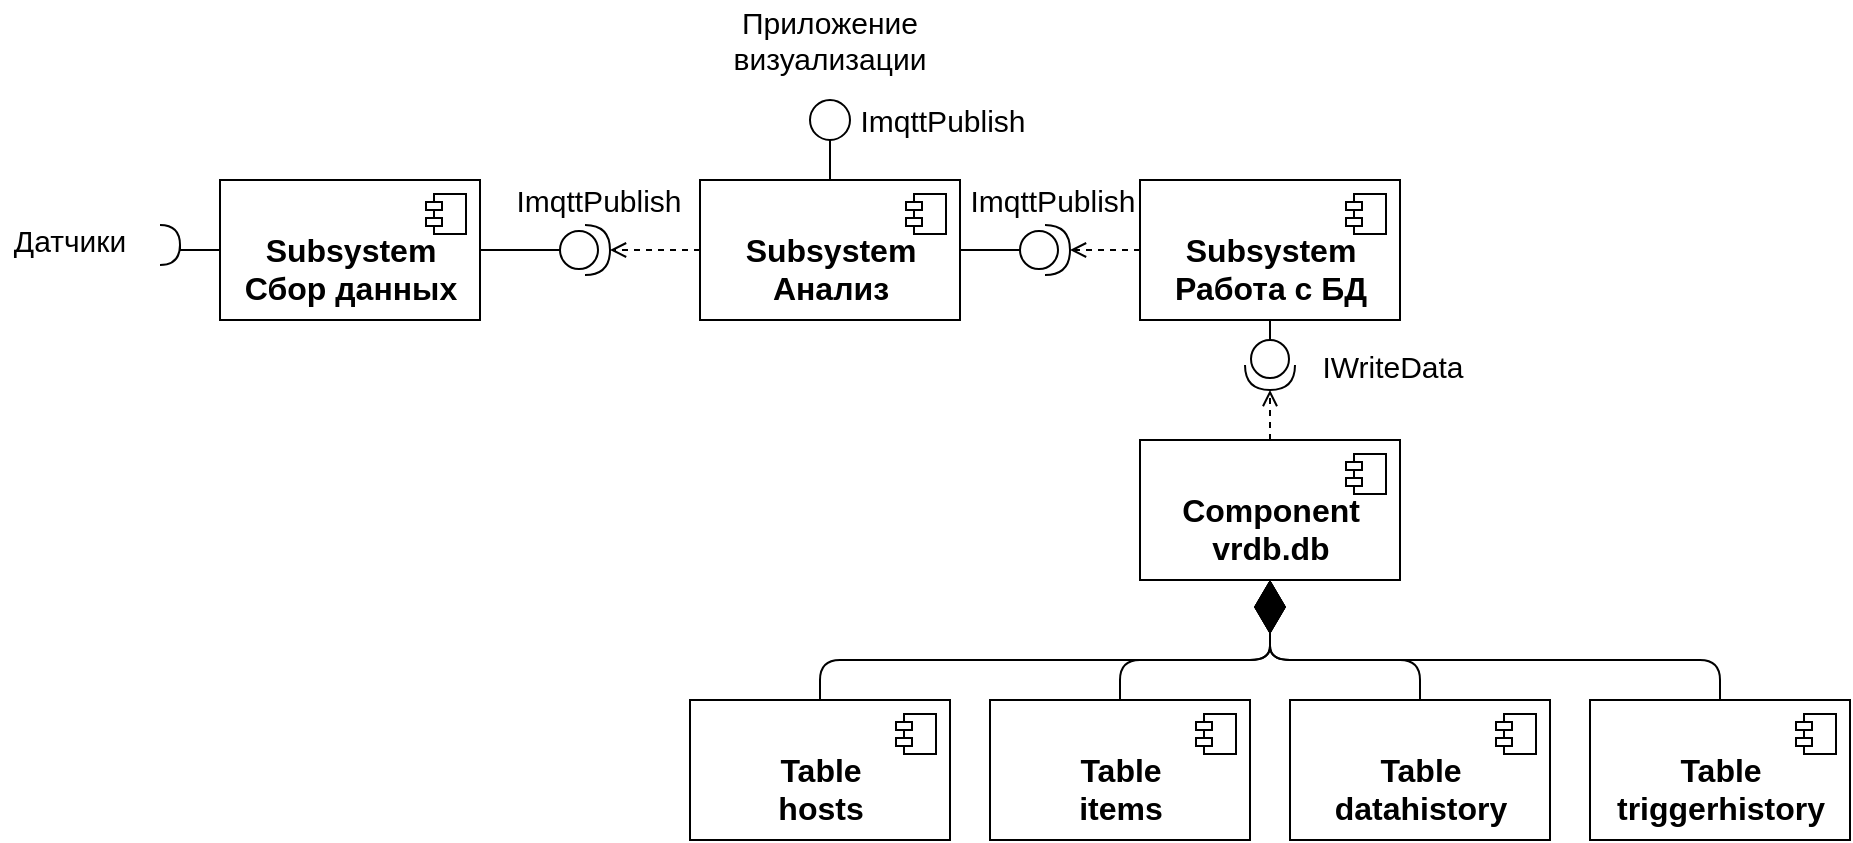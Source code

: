 <mxfile version="13.1.3" type="device"><diagram id="fQErcHIvhOHsMg7dpKMp" name="Page-1"><mxGraphModel dx="1911" dy="606" grid="1" gridSize="10" guides="1" tooltips="1" connect="1" arrows="1" fold="1" page="1" pageScale="1" pageWidth="827" pageHeight="1169" math="0" shadow="0"><root><mxCell id="0"/><mxCell id="1" parent="0"/><mxCell id="-XJUh_abKrkxtLRqj7fG-32" style="edgeStyle=orthogonalEdgeStyle;rounded=0;orthogonalLoop=1;jettySize=auto;html=1;exitX=0.5;exitY=0;exitDx=0;exitDy=0;entryX=0.5;entryY=1;entryDx=0;entryDy=0;endArrow=none;endFill=0;" edge="1" parent="1" source="-XJUh_abKrkxtLRqj7fG-10" target="-XJUh_abKrkxtLRqj7fG-31"><mxGeometry relative="1" as="geometry"/></mxCell><mxCell id="-XJUh_abKrkxtLRqj7fG-34" style="edgeStyle=orthogonalEdgeStyle;rounded=0;orthogonalLoop=1;jettySize=auto;html=1;exitX=1;exitY=0.5;exitDx=0;exitDy=0;entryX=0;entryY=0.5;entryDx=0;entryDy=0;entryPerimeter=0;endArrow=none;endFill=0;" edge="1" parent="1" source="-XJUh_abKrkxtLRqj7fG-10" target="-XJUh_abKrkxtLRqj7fG-27"><mxGeometry relative="1" as="geometry"/></mxCell><mxCell id="-XJUh_abKrkxtLRqj7fG-39" style="edgeStyle=orthogonalEdgeStyle;rounded=0;orthogonalLoop=1;jettySize=auto;html=1;exitX=0;exitY=0.5;exitDx=0;exitDy=0;entryX=1;entryY=0.5;entryDx=0;entryDy=0;entryPerimeter=0;dashed=1;endArrow=open;endFill=0;" edge="1" parent="1" source="-XJUh_abKrkxtLRqj7fG-10" target="-XJUh_abKrkxtLRqj7fG-12"><mxGeometry relative="1" as="geometry"/></mxCell><mxCell id="-XJUh_abKrkxtLRqj7fG-10" value="&lt;font style=&quot;font-size: 16px&quot;&gt;&lt;br&gt;&lt;/font&gt;&lt;font&gt;&lt;b style=&quot;font-size: 16px&quot;&gt;Subsystem&lt;/b&gt;&lt;br&gt;&lt;span style=&quot;font-size: 16px&quot;&gt;&lt;b&gt;Анализ&lt;/b&gt;&lt;/span&gt;&lt;br&gt;&lt;/font&gt;" style="html=1;dropTarget=0;" vertex="1" parent="1"><mxGeometry x="320" y="370" width="130" height="70" as="geometry"/></mxCell><mxCell id="-XJUh_abKrkxtLRqj7fG-11" value="" style="shape=component;jettyWidth=8;jettyHeight=4;" vertex="1" parent="-XJUh_abKrkxtLRqj7fG-10"><mxGeometry x="1" width="20" height="20" relative="1" as="geometry"><mxPoint x="-27" y="7" as="offset"/></mxGeometry></mxCell><mxCell id="-XJUh_abKrkxtLRqj7fG-12" value="" style="shape=providedRequiredInterface;html=1;verticalLabelPosition=bottom;rotation=90;direction=north;" vertex="1" parent="1"><mxGeometry x="250" y="392.5" width="25" height="25" as="geometry"/></mxCell><mxCell id="-XJUh_abKrkxtLRqj7fG-33" style="edgeStyle=orthogonalEdgeStyle;rounded=0;orthogonalLoop=1;jettySize=auto;html=1;exitX=1;exitY=0.5;exitDx=0;exitDy=0;entryX=0;entryY=0.5;entryDx=0;entryDy=0;entryPerimeter=0;endArrow=none;endFill=0;" edge="1" parent="1" source="-XJUh_abKrkxtLRqj7fG-13" target="-XJUh_abKrkxtLRqj7fG-12"><mxGeometry relative="1" as="geometry"/></mxCell><mxCell id="-XJUh_abKrkxtLRqj7fG-36" style="edgeStyle=orthogonalEdgeStyle;rounded=0;orthogonalLoop=1;jettySize=auto;html=1;exitX=0;exitY=0.5;exitDx=0;exitDy=0;entryX=1;entryY=0.5;entryDx=0;entryDy=0;entryPerimeter=0;endArrow=none;endFill=0;" edge="1" parent="1" source="-XJUh_abKrkxtLRqj7fG-13" target="-XJUh_abKrkxtLRqj7fG-30"><mxGeometry relative="1" as="geometry"/></mxCell><mxCell id="-XJUh_abKrkxtLRqj7fG-13" value="&lt;font style=&quot;font-size: 16px&quot;&gt;&lt;br&gt;&lt;/font&gt;&lt;font&gt;&lt;b style=&quot;font-size: 16px&quot;&gt;Subsystem&lt;/b&gt;&lt;br&gt;&lt;span style=&quot;font-size: 16px&quot;&gt;&lt;b&gt;Сбор данных&lt;/b&gt;&lt;/span&gt;&lt;br&gt;&lt;/font&gt;" style="html=1;dropTarget=0;" vertex="1" parent="1"><mxGeometry x="80" y="370" width="130" height="70" as="geometry"/></mxCell><mxCell id="-XJUh_abKrkxtLRqj7fG-14" value="" style="shape=component;jettyWidth=8;jettyHeight=4;" vertex="1" parent="-XJUh_abKrkxtLRqj7fG-13"><mxGeometry x="1" width="20" height="20" relative="1" as="geometry"><mxPoint x="-27" y="7" as="offset"/></mxGeometry></mxCell><mxCell id="-XJUh_abKrkxtLRqj7fG-35" style="edgeStyle=orthogonalEdgeStyle;rounded=0;orthogonalLoop=1;jettySize=auto;html=1;exitX=0.5;exitY=1;exitDx=0;exitDy=0;entryX=0;entryY=0.5;entryDx=0;entryDy=0;entryPerimeter=0;endArrow=none;endFill=0;" edge="1" parent="1" source="-XJUh_abKrkxtLRqj7fG-15" target="-XJUh_abKrkxtLRqj7fG-29"><mxGeometry relative="1" as="geometry"/></mxCell><mxCell id="-XJUh_abKrkxtLRqj7fG-38" style="edgeStyle=orthogonalEdgeStyle;rounded=0;orthogonalLoop=1;jettySize=auto;html=1;exitX=0;exitY=0.5;exitDx=0;exitDy=0;entryX=1;entryY=0.5;entryDx=0;entryDy=0;entryPerimeter=0;dashed=1;endArrow=open;endFill=0;" edge="1" parent="1" source="-XJUh_abKrkxtLRqj7fG-15" target="-XJUh_abKrkxtLRqj7fG-27"><mxGeometry relative="1" as="geometry"/></mxCell><mxCell id="-XJUh_abKrkxtLRqj7fG-15" value="&lt;font style=&quot;font-size: 16px&quot;&gt;&lt;br&gt;&lt;/font&gt;&lt;font&gt;&lt;b style=&quot;font-size: 16px&quot;&gt;Subsystem&lt;/b&gt;&lt;br&gt;&lt;span style=&quot;font-size: 16px&quot;&gt;&lt;b&gt;Работа с БД&lt;/b&gt;&lt;/span&gt;&lt;br&gt;&lt;/font&gt;" style="html=1;dropTarget=0;" vertex="1" parent="1"><mxGeometry x="540" y="370" width="130" height="70" as="geometry"/></mxCell><mxCell id="-XJUh_abKrkxtLRqj7fG-16" value="" style="shape=component;jettyWidth=8;jettyHeight=4;" vertex="1" parent="-XJUh_abKrkxtLRqj7fG-15"><mxGeometry x="1" width="20" height="20" relative="1" as="geometry"><mxPoint x="-27" y="7" as="offset"/></mxGeometry></mxCell><mxCell id="-XJUh_abKrkxtLRqj7fG-37" style="edgeStyle=orthogonalEdgeStyle;rounded=0;orthogonalLoop=1;jettySize=auto;html=1;exitX=0.5;exitY=0;exitDx=0;exitDy=0;entryX=1;entryY=0.5;entryDx=0;entryDy=0;entryPerimeter=0;endArrow=open;endFill=0;dashed=1;" edge="1" parent="1" source="-XJUh_abKrkxtLRqj7fG-17" target="-XJUh_abKrkxtLRqj7fG-29"><mxGeometry relative="1" as="geometry"/></mxCell><mxCell id="-XJUh_abKrkxtLRqj7fG-17" value="&lt;font style=&quot;font-size: 16px&quot;&gt;&lt;br&gt;&lt;/font&gt;&lt;font&gt;&lt;b style=&quot;font-size: 16px&quot;&gt;Component&lt;/b&gt;&lt;br&gt;&lt;span style=&quot;font-size: 16px&quot;&gt;&lt;b&gt;vrdb.db&lt;/b&gt;&lt;/span&gt;&lt;br&gt;&lt;/font&gt;" style="html=1;dropTarget=0;" vertex="1" parent="1"><mxGeometry x="540" y="500" width="130" height="70" as="geometry"/></mxCell><mxCell id="-XJUh_abKrkxtLRqj7fG-18" value="" style="shape=component;jettyWidth=8;jettyHeight=4;" vertex="1" parent="-XJUh_abKrkxtLRqj7fG-17"><mxGeometry x="1" width="20" height="20" relative="1" as="geometry"><mxPoint x="-27" y="7" as="offset"/></mxGeometry></mxCell><mxCell id="-XJUh_abKrkxtLRqj7fG-19" value="&lt;font style=&quot;font-size: 16px&quot;&gt;&lt;br&gt;&lt;/font&gt;&lt;font&gt;&lt;b style=&quot;font-size: 16px&quot;&gt;Table&lt;/b&gt;&lt;br&gt;&lt;span style=&quot;font-size: 16px&quot;&gt;&lt;b&gt;hosts&lt;/b&gt;&lt;/span&gt;&lt;br&gt;&lt;/font&gt;" style="html=1;dropTarget=0;" vertex="1" parent="1"><mxGeometry x="315" y="630" width="130" height="70" as="geometry"/></mxCell><mxCell id="-XJUh_abKrkxtLRqj7fG-20" value="" style="shape=component;jettyWidth=8;jettyHeight=4;" vertex="1" parent="-XJUh_abKrkxtLRqj7fG-19"><mxGeometry x="1" width="20" height="20" relative="1" as="geometry"><mxPoint x="-27" y="7" as="offset"/></mxGeometry></mxCell><mxCell id="-XJUh_abKrkxtLRqj7fG-21" value="&lt;font style=&quot;font-size: 16px&quot;&gt;&lt;br&gt;&lt;/font&gt;&lt;font&gt;&lt;b style=&quot;font-size: 16px&quot;&gt;Table&lt;/b&gt;&lt;br&gt;&lt;span style=&quot;font-size: 16px&quot;&gt;&lt;b&gt;items&lt;/b&gt;&lt;/span&gt;&lt;br&gt;&lt;/font&gt;" style="html=1;dropTarget=0;" vertex="1" parent="1"><mxGeometry x="465" y="630" width="130" height="70" as="geometry"/></mxCell><mxCell id="-XJUh_abKrkxtLRqj7fG-22" value="" style="shape=component;jettyWidth=8;jettyHeight=4;" vertex="1" parent="-XJUh_abKrkxtLRqj7fG-21"><mxGeometry x="1" width="20" height="20" relative="1" as="geometry"><mxPoint x="-27" y="7" as="offset"/></mxGeometry></mxCell><mxCell id="-XJUh_abKrkxtLRqj7fG-23" value="&lt;font style=&quot;font-size: 16px&quot;&gt;&lt;br&gt;&lt;/font&gt;&lt;font&gt;&lt;b style=&quot;font-size: 16px&quot;&gt;Table&lt;/b&gt;&lt;br&gt;&lt;span style=&quot;font-size: 16px&quot;&gt;&lt;b&gt;datahistory&lt;/b&gt;&lt;/span&gt;&lt;br&gt;&lt;/font&gt;" style="html=1;dropTarget=0;" vertex="1" parent="1"><mxGeometry x="615" y="630" width="130" height="70" as="geometry"/></mxCell><mxCell id="-XJUh_abKrkxtLRqj7fG-24" value="" style="shape=component;jettyWidth=8;jettyHeight=4;" vertex="1" parent="-XJUh_abKrkxtLRqj7fG-23"><mxGeometry x="1" width="20" height="20" relative="1" as="geometry"><mxPoint x="-27" y="7" as="offset"/></mxGeometry></mxCell><mxCell id="-XJUh_abKrkxtLRqj7fG-25" value="&lt;font style=&quot;font-size: 16px&quot;&gt;&lt;br&gt;&lt;/font&gt;&lt;font&gt;&lt;b style=&quot;font-size: 16px&quot;&gt;Table&lt;/b&gt;&lt;br&gt;&lt;span style=&quot;font-size: 16px&quot;&gt;&lt;b&gt;triggerhistory&lt;/b&gt;&lt;/span&gt;&lt;br&gt;&lt;/font&gt;" style="html=1;dropTarget=0;" vertex="1" parent="1"><mxGeometry x="765" y="630" width="130" height="70" as="geometry"/></mxCell><mxCell id="-XJUh_abKrkxtLRqj7fG-26" value="" style="shape=component;jettyWidth=8;jettyHeight=4;" vertex="1" parent="-XJUh_abKrkxtLRqj7fG-25"><mxGeometry x="1" width="20" height="20" relative="1" as="geometry"><mxPoint x="-27" y="7" as="offset"/></mxGeometry></mxCell><mxCell id="-XJUh_abKrkxtLRqj7fG-27" value="" style="shape=providedRequiredInterface;html=1;verticalLabelPosition=bottom;rotation=90;direction=north;" vertex="1" parent="1"><mxGeometry x="480" y="392.5" width="25" height="25" as="geometry"/></mxCell><mxCell id="-XJUh_abKrkxtLRqj7fG-29" value="" style="shape=providedRequiredInterface;html=1;verticalLabelPosition=bottom;rotation=90;direction=east;" vertex="1" parent="1"><mxGeometry x="592.5" y="450" width="25" height="25" as="geometry"/></mxCell><mxCell id="-XJUh_abKrkxtLRqj7fG-30" value="" style="shape=requiredInterface;html=1;verticalLabelPosition=bottom;" vertex="1" parent="1"><mxGeometry x="50" y="392.5" width="10" height="20" as="geometry"/></mxCell><mxCell id="-XJUh_abKrkxtLRqj7fG-31" value="" style="ellipse;whiteSpace=wrap;html=1;aspect=fixed;" vertex="1" parent="1"><mxGeometry x="375" y="330" width="20" height="20" as="geometry"/></mxCell><mxCell id="-XJUh_abKrkxtLRqj7fG-40" value="&lt;span style=&quot;font-size: 15px&quot;&gt;Датчики&lt;/span&gt;" style="text;html=1;strokeColor=none;fillColor=none;align=center;verticalAlign=middle;whiteSpace=wrap;rounded=0;" vertex="1" parent="1"><mxGeometry x="-30" y="390" width="70" height="20" as="geometry"/></mxCell><mxCell id="-XJUh_abKrkxtLRqj7fG-41" value="&lt;span style=&quot;font-size: 15px&quot;&gt;ImqttPublish&lt;/span&gt;" style="text;html=1;strokeColor=none;fillColor=none;align=center;verticalAlign=middle;whiteSpace=wrap;rounded=0;" vertex="1" parent="1"><mxGeometry x="222.5" y="370" width="92.5" height="20" as="geometry"/></mxCell><mxCell id="-XJUh_abKrkxtLRqj7fG-42" value="&lt;span style=&quot;font-size: 15px&quot;&gt;ImqttPublish&lt;/span&gt;" style="text;html=1;strokeColor=none;fillColor=none;align=center;verticalAlign=middle;whiteSpace=wrap;rounded=0;" vertex="1" parent="1"><mxGeometry x="450" y="370" width="92.5" height="20" as="geometry"/></mxCell><mxCell id="-XJUh_abKrkxtLRqj7fG-43" value="&lt;span style=&quot;font-size: 15px&quot;&gt;ImqttPublish&lt;/span&gt;" style="text;html=1;strokeColor=none;fillColor=none;align=center;verticalAlign=middle;whiteSpace=wrap;rounded=0;" vertex="1" parent="1"><mxGeometry x="395" y="330" width="92.5" height="20" as="geometry"/></mxCell><mxCell id="-XJUh_abKrkxtLRqj7fG-45" value="&lt;span style=&quot;font-size: 15px&quot;&gt;IWriteData&lt;/span&gt;" style="text;html=1;strokeColor=none;fillColor=none;align=center;verticalAlign=middle;whiteSpace=wrap;rounded=0;" vertex="1" parent="1"><mxGeometry x="620" y="452.5" width="92.5" height="20" as="geometry"/></mxCell><mxCell id="-XJUh_abKrkxtLRqj7fG-46" value="&lt;span style=&quot;font-size: 15px&quot;&gt;Приложение визуализации&lt;/span&gt;" style="text;html=1;strokeColor=none;fillColor=none;align=center;verticalAlign=middle;whiteSpace=wrap;rounded=0;" vertex="1" parent="1"><mxGeometry x="325" y="280" width="120" height="40" as="geometry"/></mxCell><mxCell id="-XJUh_abKrkxtLRqj7fG-48" value="" style="endArrow=diamondThin;endFill=1;endSize=24;html=1;exitX=0.5;exitY=0;exitDx=0;exitDy=0;entryX=0.5;entryY=1;entryDx=0;entryDy=0;" edge="1" parent="1" source="-XJUh_abKrkxtLRqj7fG-19" target="-XJUh_abKrkxtLRqj7fG-17"><mxGeometry width="160" relative="1" as="geometry"><mxPoint x="505" y="600" as="sourcePoint"/><mxPoint x="665" y="600" as="targetPoint"/><Array as="points"><mxPoint x="380" y="610"/><mxPoint x="605" y="610"/></Array></mxGeometry></mxCell><mxCell id="-XJUh_abKrkxtLRqj7fG-52" value="" style="endArrow=diamondThin;endFill=1;endSize=24;html=1;exitX=0.5;exitY=0;exitDx=0;exitDy=0;entryX=0.5;entryY=1;entryDx=0;entryDy=0;" edge="1" parent="1" source="-XJUh_abKrkxtLRqj7fG-25" target="-XJUh_abKrkxtLRqj7fG-17"><mxGeometry width="160" relative="1" as="geometry"><mxPoint x="390" y="640" as="sourcePoint"/><mxPoint x="615" y="580" as="targetPoint"/><Array as="points"><mxPoint x="830" y="610"/><mxPoint x="605" y="610"/></Array></mxGeometry></mxCell><mxCell id="-XJUh_abKrkxtLRqj7fG-53" value="" style="endArrow=diamondThin;endFill=1;endSize=24;html=1;exitX=0.5;exitY=0;exitDx=0;exitDy=0;entryX=0.5;entryY=1;entryDx=0;entryDy=0;" edge="1" parent="1" source="-XJUh_abKrkxtLRqj7fG-21" target="-XJUh_abKrkxtLRqj7fG-17"><mxGeometry width="160" relative="1" as="geometry"><mxPoint x="490" y="510" as="sourcePoint"/><mxPoint x="650" y="510" as="targetPoint"/><Array as="points"><mxPoint x="530" y="610"/><mxPoint x="605" y="610"/></Array></mxGeometry></mxCell><mxCell id="-XJUh_abKrkxtLRqj7fG-54" value="" style="endArrow=diamondThin;endFill=1;endSize=24;html=1;exitX=0.5;exitY=0;exitDx=0;exitDy=0;entryX=0.5;entryY=1;entryDx=0;entryDy=0;" edge="1" parent="1" source="-XJUh_abKrkxtLRqj7fG-23" target="-XJUh_abKrkxtLRqj7fG-17"><mxGeometry width="160" relative="1" as="geometry"><mxPoint x="490" y="510" as="sourcePoint"/><mxPoint x="650" y="510" as="targetPoint"/><Array as="points"><mxPoint x="680" y="610"/><mxPoint x="605" y="610"/></Array></mxGeometry></mxCell></root></mxGraphModel></diagram></mxfile>